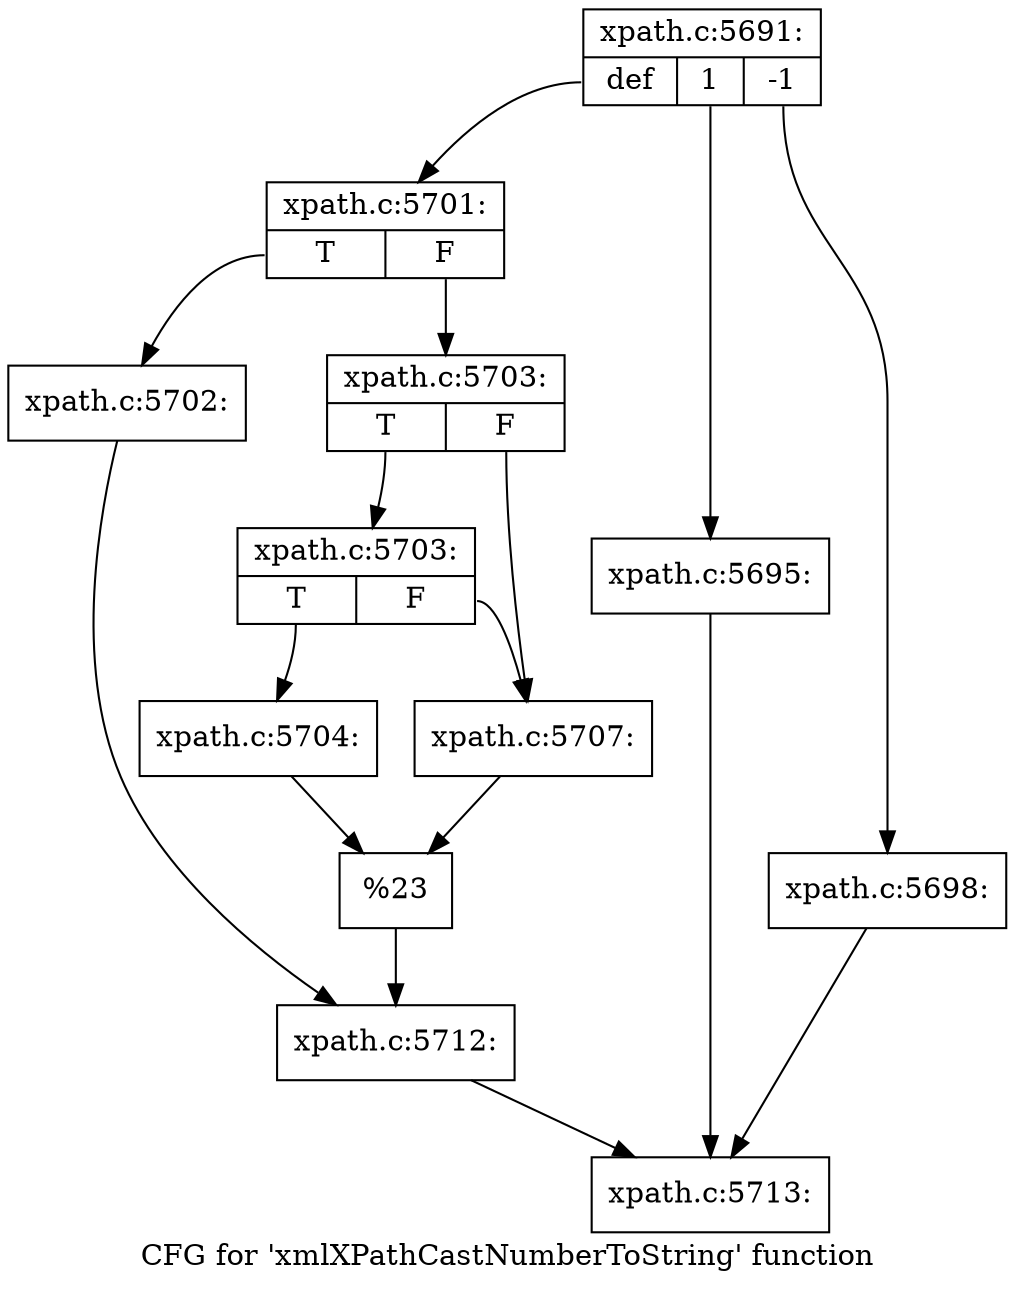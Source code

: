 digraph "CFG for 'xmlXPathCastNumberToString' function" {
	label="CFG for 'xmlXPathCastNumberToString' function";

	Node0x48c52c0 [shape=record,label="{xpath.c:5691:|{<s0>def|<s1>1|<s2>-1}}"];
	Node0x48c52c0:s0 -> Node0x47cbf40;
	Node0x48c52c0:s1 -> Node0x47cc280;
	Node0x48c52c0:s2 -> Node0x46af350;
	Node0x47cc280 [shape=record,label="{xpath.c:5695:}"];
	Node0x47cc280 -> Node0x47cbda0;
	Node0x46af350 [shape=record,label="{xpath.c:5698:}"];
	Node0x46af350 -> Node0x47cbda0;
	Node0x47cbf40 [shape=record,label="{xpath.c:5701:|{<s0>T|<s1>F}}"];
	Node0x47cbf40:s0 -> Node0x46aefe0;
	Node0x47cbf40:s1 -> Node0x48cfaf0;
	Node0x46aefe0 [shape=record,label="{xpath.c:5702:}"];
	Node0x46aefe0 -> Node0x46af030;
	Node0x48cfaf0 [shape=record,label="{xpath.c:5703:|{<s0>T|<s1>F}}"];
	Node0x48cfaf0:s0 -> Node0x48d0370;
	Node0x48cfaf0:s1 -> Node0x48d0320;
	Node0x48d0370 [shape=record,label="{xpath.c:5703:|{<s0>T|<s1>F}}"];
	Node0x48d0370:s0 -> Node0x48d0280;
	Node0x48d0370:s1 -> Node0x48d0320;
	Node0x48d0280 [shape=record,label="{xpath.c:5704:}"];
	Node0x48d0280 -> Node0x48d02d0;
	Node0x48d0320 [shape=record,label="{xpath.c:5707:}"];
	Node0x48d0320 -> Node0x48d02d0;
	Node0x48d02d0 [shape=record,label="{%23}"];
	Node0x48d02d0 -> Node0x46af030;
	Node0x46af030 [shape=record,label="{xpath.c:5712:}"];
	Node0x46af030 -> Node0x47cbda0;
	Node0x47cbda0 [shape=record,label="{xpath.c:5713:}"];
}

